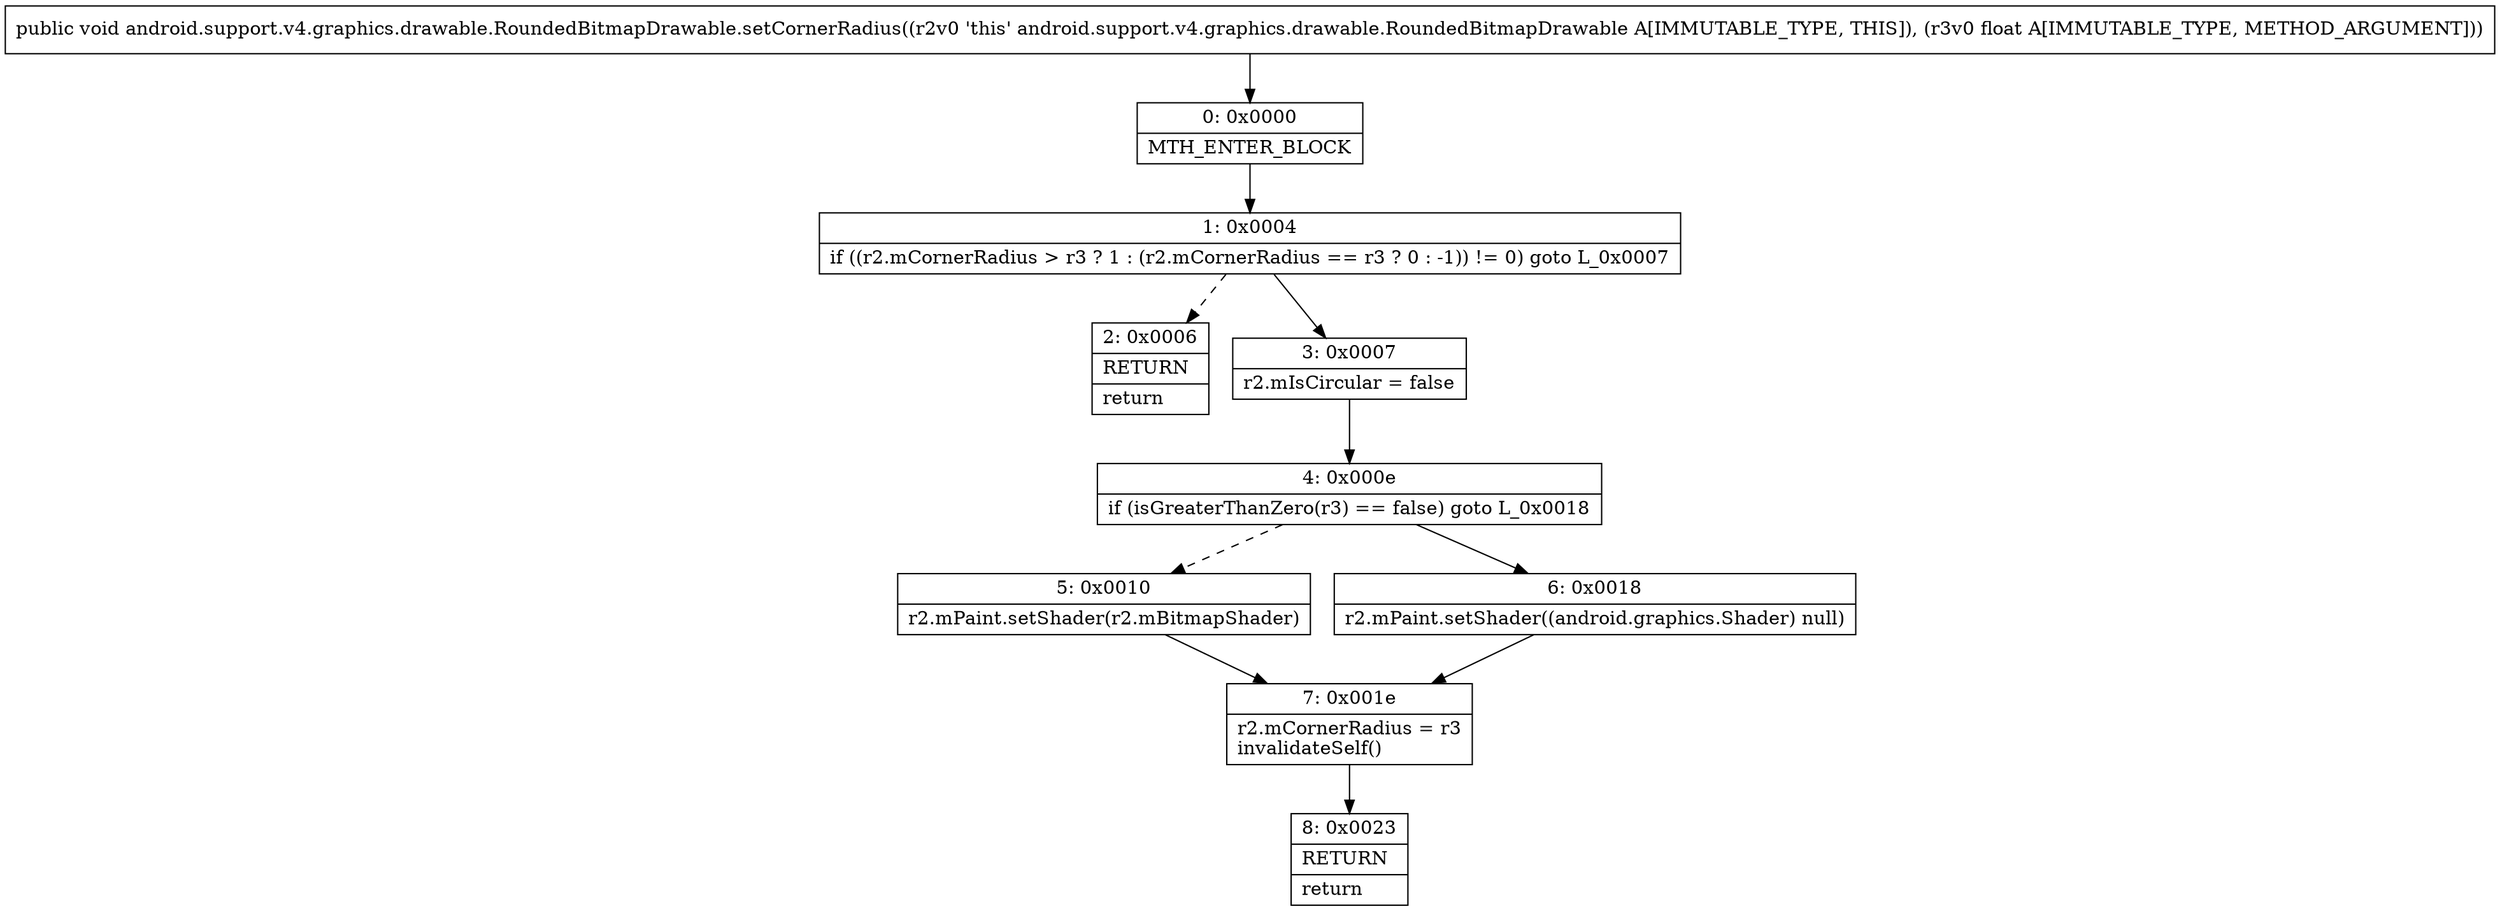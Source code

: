 digraph "CFG forandroid.support.v4.graphics.drawable.RoundedBitmapDrawable.setCornerRadius(F)V" {
Node_0 [shape=record,label="{0\:\ 0x0000|MTH_ENTER_BLOCK\l}"];
Node_1 [shape=record,label="{1\:\ 0x0004|if ((r2.mCornerRadius \> r3 ? 1 : (r2.mCornerRadius == r3 ? 0 : \-1)) != 0) goto L_0x0007\l}"];
Node_2 [shape=record,label="{2\:\ 0x0006|RETURN\l|return\l}"];
Node_3 [shape=record,label="{3\:\ 0x0007|r2.mIsCircular = false\l}"];
Node_4 [shape=record,label="{4\:\ 0x000e|if (isGreaterThanZero(r3) == false) goto L_0x0018\l}"];
Node_5 [shape=record,label="{5\:\ 0x0010|r2.mPaint.setShader(r2.mBitmapShader)\l}"];
Node_6 [shape=record,label="{6\:\ 0x0018|r2.mPaint.setShader((android.graphics.Shader) null)\l}"];
Node_7 [shape=record,label="{7\:\ 0x001e|r2.mCornerRadius = r3\linvalidateSelf()\l}"];
Node_8 [shape=record,label="{8\:\ 0x0023|RETURN\l|return\l}"];
MethodNode[shape=record,label="{public void android.support.v4.graphics.drawable.RoundedBitmapDrawable.setCornerRadius((r2v0 'this' android.support.v4.graphics.drawable.RoundedBitmapDrawable A[IMMUTABLE_TYPE, THIS]), (r3v0 float A[IMMUTABLE_TYPE, METHOD_ARGUMENT])) }"];
MethodNode -> Node_0;
Node_0 -> Node_1;
Node_1 -> Node_2[style=dashed];
Node_1 -> Node_3;
Node_3 -> Node_4;
Node_4 -> Node_5[style=dashed];
Node_4 -> Node_6;
Node_5 -> Node_7;
Node_6 -> Node_7;
Node_7 -> Node_8;
}

